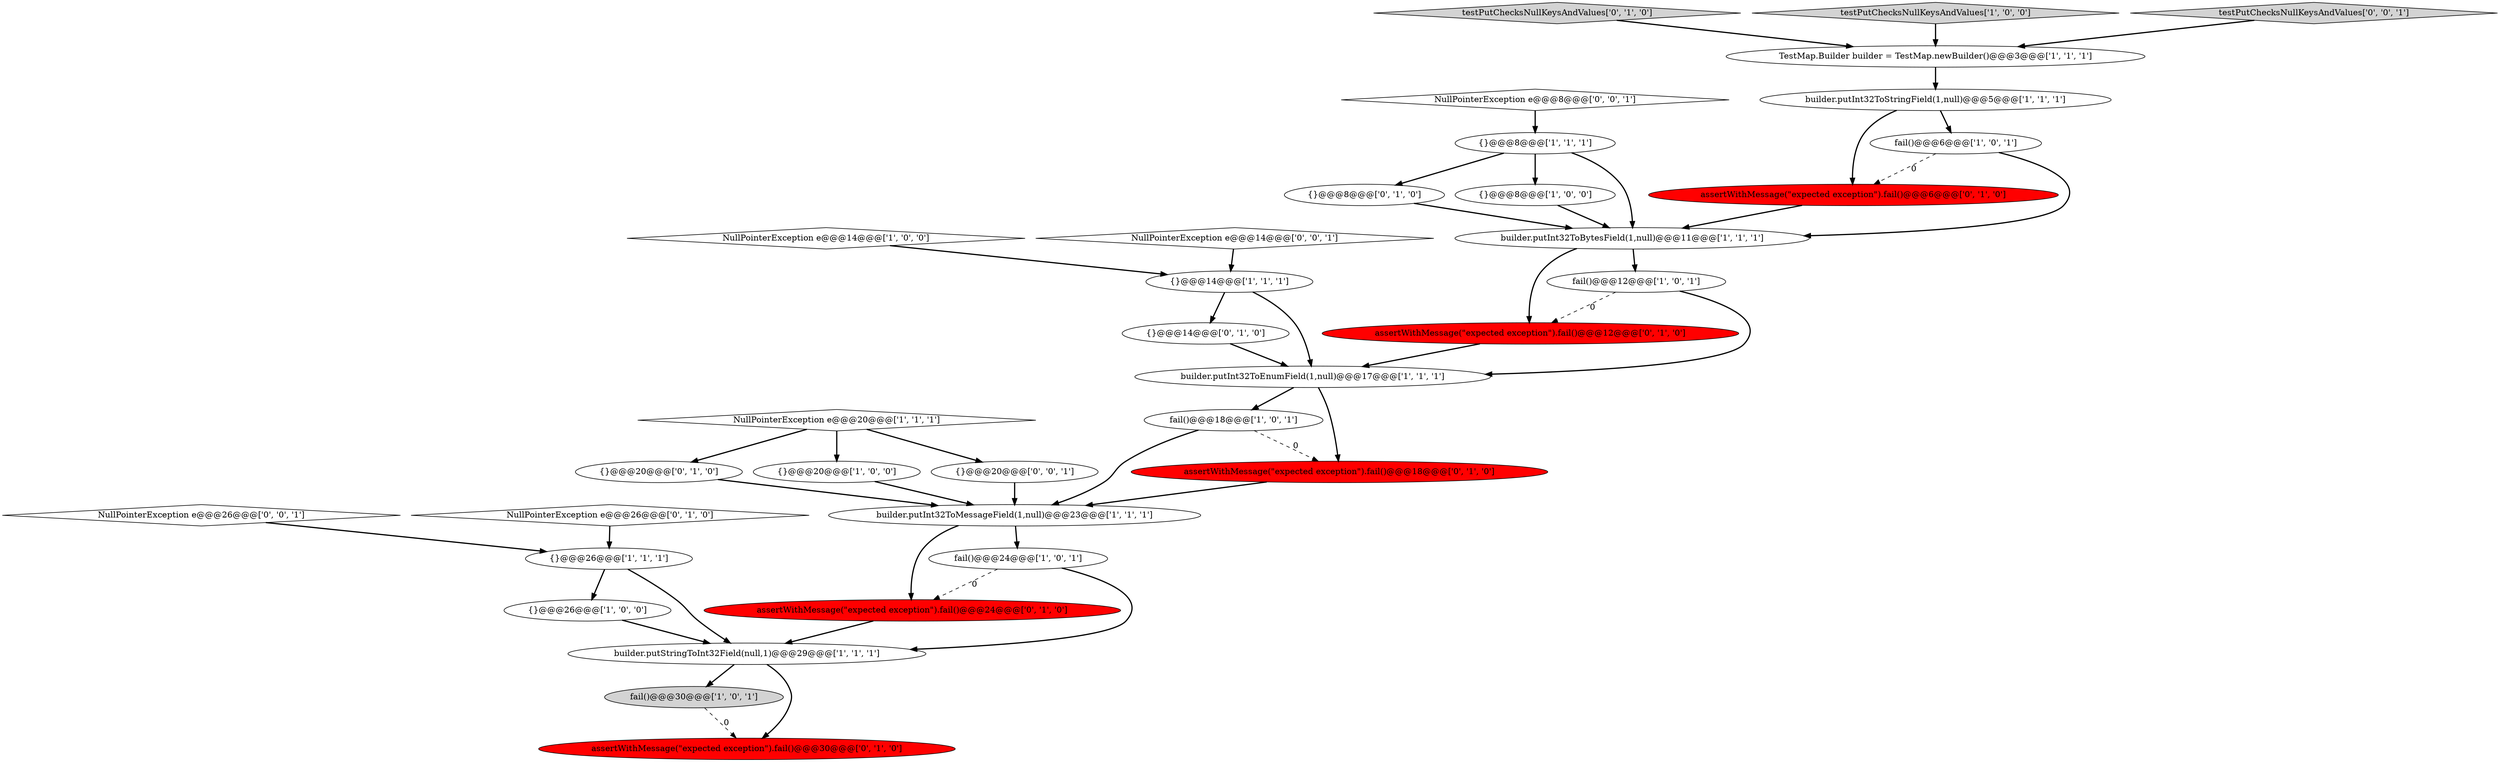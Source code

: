 digraph {
25 [style = filled, label = "assertWithMessage(\"expected exception\").fail()@@@6@@@['0', '1', '0']", fillcolor = red, shape = ellipse image = "AAA1AAABBB2BBB"];
14 [style = filled, label = "{}@@@14@@@['1', '1', '1']", fillcolor = white, shape = ellipse image = "AAA0AAABBB1BBB"];
21 [style = filled, label = "{}@@@20@@@['0', '1', '0']", fillcolor = white, shape = ellipse image = "AAA0AAABBB2BBB"];
29 [style = filled, label = "assertWithMessage(\"expected exception\").fail()@@@24@@@['0', '1', '0']", fillcolor = red, shape = ellipse image = "AAA1AAABBB2BBB"];
1 [style = filled, label = "{}@@@20@@@['1', '0', '0']", fillcolor = white, shape = ellipse image = "AAA0AAABBB1BBB"];
5 [style = filled, label = "{}@@@26@@@['1', '0', '0']", fillcolor = white, shape = ellipse image = "AAA0AAABBB1BBB"];
9 [style = filled, label = "builder.putInt32ToMessageField(1,null)@@@23@@@['1', '1', '1']", fillcolor = white, shape = ellipse image = "AAA0AAABBB1BBB"];
27 [style = filled, label = "testPutChecksNullKeysAndValues['0', '1', '0']", fillcolor = lightgray, shape = diamond image = "AAA0AAABBB2BBB"];
32 [style = filled, label = "{}@@@20@@@['0', '0', '1']", fillcolor = white, shape = ellipse image = "AAA0AAABBB3BBB"];
20 [style = filled, label = "{}@@@14@@@['0', '1', '0']", fillcolor = white, shape = ellipse image = "AAA0AAABBB2BBB"];
33 [style = filled, label = "NullPointerException e@@@26@@@['0', '0', '1']", fillcolor = white, shape = diamond image = "AAA0AAABBB3BBB"];
12 [style = filled, label = "fail()@@@24@@@['1', '0', '1']", fillcolor = white, shape = ellipse image = "AAA0AAABBB1BBB"];
30 [style = filled, label = "NullPointerException e@@@8@@@['0', '0', '1']", fillcolor = white, shape = diamond image = "AAA0AAABBB3BBB"];
19 [style = filled, label = "builder.putInt32ToEnumField(1,null)@@@17@@@['1', '1', '1']", fillcolor = white, shape = ellipse image = "AAA0AAABBB1BBB"];
22 [style = filled, label = "{}@@@8@@@['0', '1', '0']", fillcolor = white, shape = ellipse image = "AAA0AAABBB2BBB"];
0 [style = filled, label = "{}@@@8@@@['1', '0', '0']", fillcolor = white, shape = ellipse image = "AAA0AAABBB1BBB"];
7 [style = filled, label = "NullPointerException e@@@20@@@['1', '1', '1']", fillcolor = white, shape = diamond image = "AAA0AAABBB1BBB"];
3 [style = filled, label = "builder.putInt32ToStringField(1,null)@@@5@@@['1', '1', '1']", fillcolor = white, shape = ellipse image = "AAA0AAABBB1BBB"];
2 [style = filled, label = "testPutChecksNullKeysAndValues['1', '0', '0']", fillcolor = lightgray, shape = diamond image = "AAA0AAABBB1BBB"];
13 [style = filled, label = "{}@@@8@@@['1', '1', '1']", fillcolor = white, shape = ellipse image = "AAA0AAABBB1BBB"];
6 [style = filled, label = "TestMap.Builder builder = TestMap.newBuilder()@@@3@@@['1', '1', '1']", fillcolor = white, shape = ellipse image = "AAA0AAABBB1BBB"];
4 [style = filled, label = "fail()@@@6@@@['1', '0', '1']", fillcolor = white, shape = ellipse image = "AAA0AAABBB1BBB"];
17 [style = filled, label = "fail()@@@30@@@['1', '0', '1']", fillcolor = lightgray, shape = ellipse image = "AAA0AAABBB1BBB"];
15 [style = filled, label = "fail()@@@18@@@['1', '0', '1']", fillcolor = white, shape = ellipse image = "AAA0AAABBB1BBB"];
16 [style = filled, label = "builder.putInt32ToBytesField(1,null)@@@11@@@['1', '1', '1']", fillcolor = white, shape = ellipse image = "AAA0AAABBB1BBB"];
28 [style = filled, label = "assertWithMessage(\"expected exception\").fail()@@@30@@@['0', '1', '0']", fillcolor = red, shape = ellipse image = "AAA1AAABBB2BBB"];
8 [style = filled, label = "NullPointerException e@@@14@@@['1', '0', '0']", fillcolor = white, shape = diamond image = "AAA0AAABBB1BBB"];
23 [style = filled, label = "assertWithMessage(\"expected exception\").fail()@@@12@@@['0', '1', '0']", fillcolor = red, shape = ellipse image = "AAA1AAABBB2BBB"];
18 [style = filled, label = "builder.putStringToInt32Field(null,1)@@@29@@@['1', '1', '1']", fillcolor = white, shape = ellipse image = "AAA0AAABBB1BBB"];
31 [style = filled, label = "testPutChecksNullKeysAndValues['0', '0', '1']", fillcolor = lightgray, shape = diamond image = "AAA0AAABBB3BBB"];
11 [style = filled, label = "fail()@@@12@@@['1', '0', '1']", fillcolor = white, shape = ellipse image = "AAA0AAABBB1BBB"];
26 [style = filled, label = "NullPointerException e@@@26@@@['0', '1', '0']", fillcolor = white, shape = diamond image = "AAA0AAABBB2BBB"];
34 [style = filled, label = "NullPointerException e@@@14@@@['0', '0', '1']", fillcolor = white, shape = diamond image = "AAA0AAABBB3BBB"];
24 [style = filled, label = "assertWithMessage(\"expected exception\").fail()@@@18@@@['0', '1', '0']", fillcolor = red, shape = ellipse image = "AAA1AAABBB2BBB"];
10 [style = filled, label = "{}@@@26@@@['1', '1', '1']", fillcolor = white, shape = ellipse image = "AAA0AAABBB1BBB"];
6->3 [style = bold, label=""];
10->18 [style = bold, label=""];
0->16 [style = bold, label=""];
7->32 [style = bold, label=""];
7->1 [style = bold, label=""];
16->11 [style = bold, label=""];
30->13 [style = bold, label=""];
26->10 [style = bold, label=""];
22->16 [style = bold, label=""];
2->6 [style = bold, label=""];
3->25 [style = bold, label=""];
24->9 [style = bold, label=""];
15->24 [style = dashed, label="0"];
18->17 [style = bold, label=""];
8->14 [style = bold, label=""];
14->19 [style = bold, label=""];
11->23 [style = dashed, label="0"];
33->10 [style = bold, label=""];
5->18 [style = bold, label=""];
16->23 [style = bold, label=""];
11->19 [style = bold, label=""];
25->16 [style = bold, label=""];
3->4 [style = bold, label=""];
18->28 [style = bold, label=""];
27->6 [style = bold, label=""];
13->16 [style = bold, label=""];
1->9 [style = bold, label=""];
29->18 [style = bold, label=""];
19->24 [style = bold, label=""];
4->25 [style = dashed, label="0"];
17->28 [style = dashed, label="0"];
32->9 [style = bold, label=""];
21->9 [style = bold, label=""];
10->5 [style = bold, label=""];
31->6 [style = bold, label=""];
15->9 [style = bold, label=""];
23->19 [style = bold, label=""];
12->18 [style = bold, label=""];
12->29 [style = dashed, label="0"];
7->21 [style = bold, label=""];
34->14 [style = bold, label=""];
9->12 [style = bold, label=""];
13->22 [style = bold, label=""];
19->15 [style = bold, label=""];
20->19 [style = bold, label=""];
9->29 [style = bold, label=""];
4->16 [style = bold, label=""];
14->20 [style = bold, label=""];
13->0 [style = bold, label=""];
}
